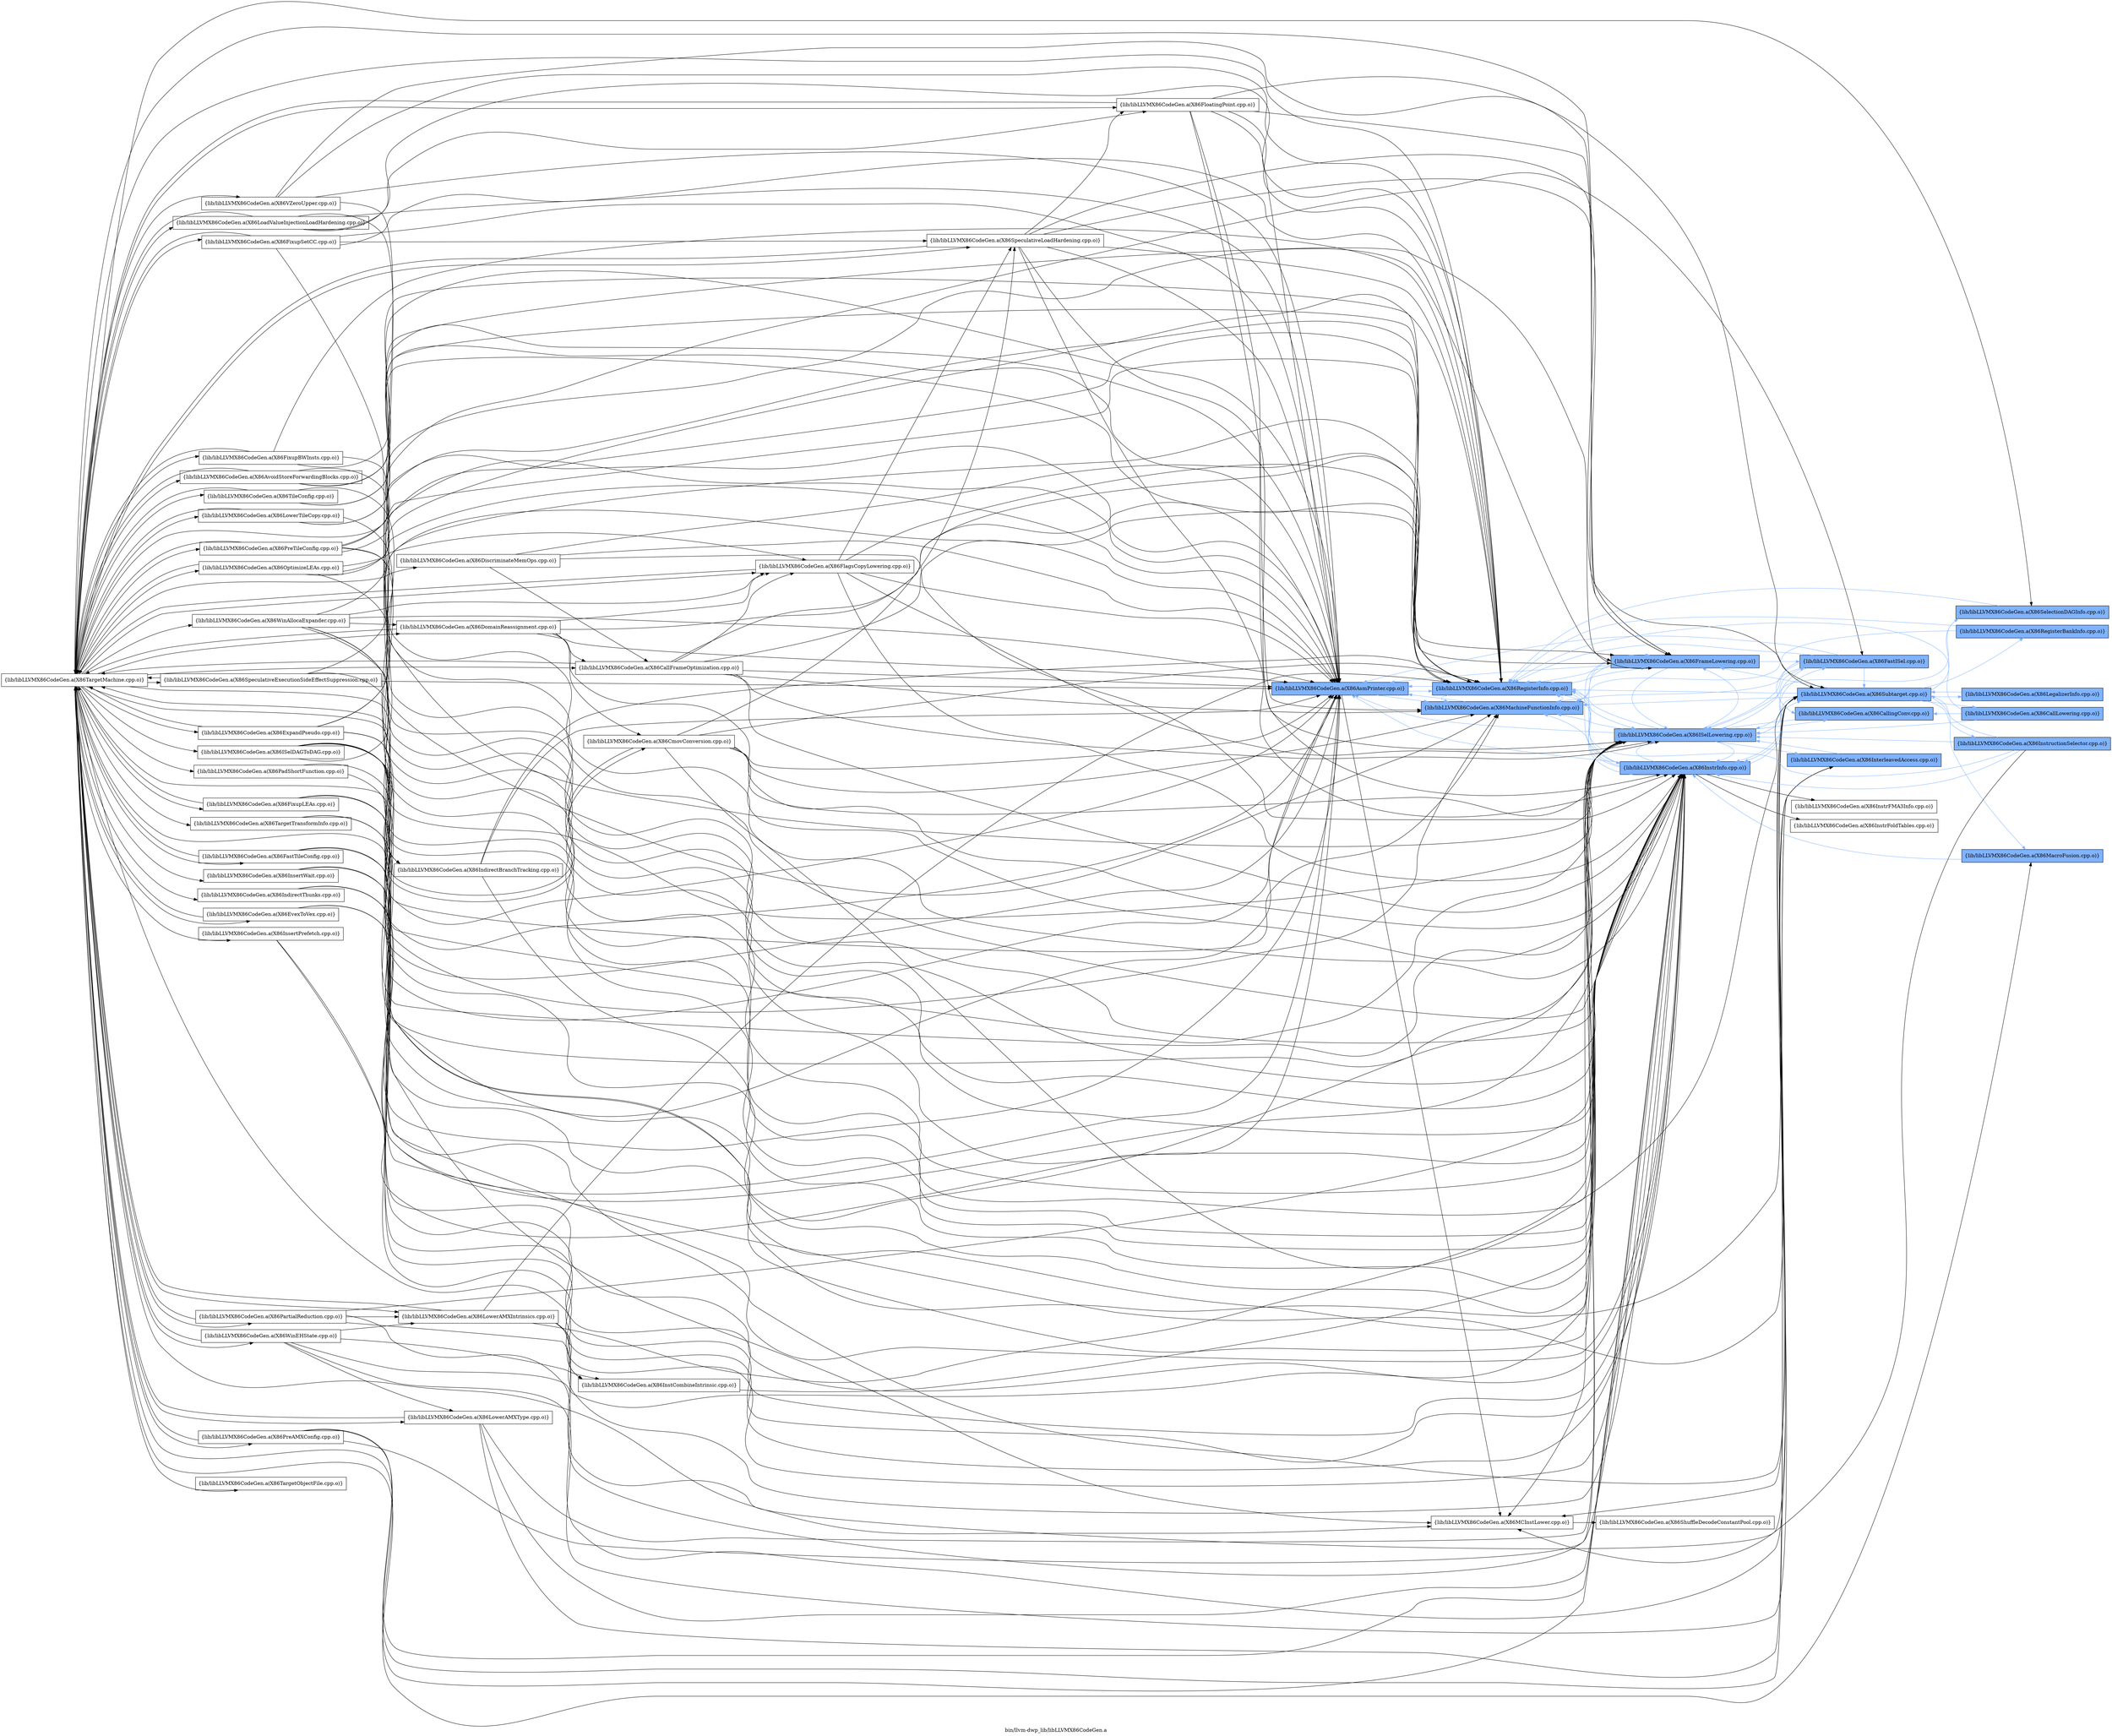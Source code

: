 digraph "bin/llvm-dwp_lib/libLLVMX86CodeGen.a" {
	label="bin/llvm-dwp_lib/libLLVMX86CodeGen.a";
	rankdir=LR;
	{ rank=same; Node0x55e793d1afa8;  }
	{ rank=same; Node0x55e793d1bc28; Node0x55e793d19f68; Node0x55e793d19798;  }
	{ rank=same; Node0x55e793d1a878; Node0x55e793d17088; Node0x55e793d17fd8; Node0x55e793d19018;  }
	{ rank=same; Node0x55e793d17808; Node0x55e793d19928; Node0x55e793d1a5a8; Node0x55e793d1b318; Node0x55e793d18438; Node0x55e793d192e8;  }

	Node0x55e793d1afa8 [shape=record,shape=box,group=1,style=filled,fillcolor="0.600000 0.5 1",label="{lib/libLLVMX86CodeGen.a(X86AsmPrinter.cpp.o)}"];
	Node0x55e793d1afa8 -> Node0x55e793d1bc28;
	Node0x55e793d1afa8 -> Node0x55e793d19f68[color="0.600000 0.5 1"];
	Node0x55e793d1afa8 -> Node0x55e793d19798[color="0.600000 0.5 1"];
	Node0x55e793d110e8 [shape=record,shape=box,group=0,label="{lib/libLLVMX86CodeGen.a(X86TargetMachine.cpp.o)}"];
	Node0x55e793d110e8 -> Node0x55e793d1afa8;
	Node0x55e793d110e8 -> Node0x55e793d1bc28;
	Node0x55e793d110e8 -> Node0x55e793d19798;
	Node0x55e793d110e8 -> Node0x55e793d0da38;
	Node0x55e793d110e8 -> Node0x55e793d0e118;
	Node0x55e793d110e8 -> Node0x55e793d0d678;
	Node0x55e793d110e8 -> Node0x55e793d0c958;
	Node0x55e793d110e8 -> Node0x55e793d0bd78;
	Node0x55e793d110e8 -> Node0x55e793d0c548;
	Node0x55e793d110e8 -> Node0x55e793d103c8;
	Node0x55e793d110e8 -> Node0x55e793d0fc48;
	Node0x55e793d110e8 -> Node0x55e793d0fdd8;
	Node0x55e793d110e8 -> Node0x55e793d0f6f8;
	Node0x55e793d110e8 -> Node0x55e793d0e398;
	Node0x55e793d110e8 -> Node0x55e793d17088;
	Node0x55e793d110e8 -> Node0x55e793d17fd8;
	Node0x55e793d110e8 -> Node0x55e793d19018;
	Node0x55e793d110e8 -> Node0x55e793d1b318;
	Node0x55e793d110e8 -> Node0x55e793d1b778;
	Node0x55e793d110e8 -> Node0x55e793d11d68;
	Node0x55e793d110e8 -> Node0x55e793d12da8;
	Node0x55e793d110e8 -> Node0x55e793d12128;
	Node0x55e793d110e8 -> Node0x55e793d128f8;
	Node0x55e793d110e8 -> Node0x55e793d16048;
	Node0x55e793d110e8 -> Node0x55e793d17ad8;
	Node0x55e793d110e8 -> Node0x55e793d178f8;
	Node0x55e793d110e8 -> Node0x55e793d14298;
	Node0x55e793d110e8 -> Node0x55e793d14248;
	Node0x55e793d110e8 -> Node0x55e793d135c8;
	Node0x55e793d110e8 -> Node0x55e793d15b48;
	Node0x55e793d110e8 -> Node0x55e793d14ec8;
	Node0x55e793d110e8 -> Node0x55e793d14798;
	Node0x55e793d110e8 -> Node0x55e793d1bc78;
	Node0x55e793d110e8 -> Node0x55e793d1b4a8;
	Node0x55e793d110e8 -> Node0x55e793d10b48;
	Node0x55e793d110e8 -> Node0x55e793d10378;
	Node0x55e793d110e8 -> Node0x55e793d0fa18;
	Node0x55e793d110e8 -> Node0x55e793d11c78;
	Node0x55e793d110e8 -> Node0x55e793d11458;
	Node0x55e793d110e8 -> Node0x55e793d10d78;
	Node0x55e793d110e8 -> Node0x55e793d12ee8;
	Node0x55e793d110e8 -> Node0x55e793d12768;
	Node0x55e793d110e8 -> Node0x55e793d12038;
	Node0x55e793d110e8 -> Node0x55e793d14dd8;
	Node0x55e793d110e8 -> Node0x55e793d154b8;
	Node0x55e793d1bc28 [shape=record,shape=box,group=0,label="{lib/libLLVMX86CodeGen.a(X86MCInstLower.cpp.o)}"];
	Node0x55e793d1bc28 -> Node0x55e793d1a878;
	Node0x55e793d19f68 [shape=record,shape=box,group=1,style=filled,fillcolor="0.600000 0.5 1",label="{lib/libLLVMX86CodeGen.a(X86MachineFunctionInfo.cpp.o)}"];
	Node0x55e793d19f68 -> Node0x55e793d1afa8[color="0.600000 0.5 1"];
	Node0x55e793d19f68 -> Node0x55e793d19798[color="0.600000 0.5 1"];
	Node0x55e793d19798 [shape=record,shape=box,group=1,style=filled,fillcolor="0.600000 0.5 1",label="{lib/libLLVMX86CodeGen.a(X86RegisterInfo.cpp.o)}"];
	Node0x55e793d19798 -> Node0x55e793d1afa8[color="0.600000 0.5 1"];
	Node0x55e793d19798 -> Node0x55e793d19f68[color="0.600000 0.5 1"];
	Node0x55e793d19798 -> Node0x55e793d17088[color="0.600000 0.5 1"];
	Node0x55e793d19798 -> Node0x55e793d17fd8[color="0.600000 0.5 1"];
	Node0x55e793d19798 -> Node0x55e793d19018[color="0.600000 0.5 1"];
	Node0x55e793d1a878 [shape=record,shape=box,group=0,label="{lib/libLLVMX86CodeGen.a(X86ShuffleDecodeConstantPool.cpp.o)}"];
	Node0x55e793d17088 [shape=record,shape=box,group=1,style=filled,fillcolor="0.600000 0.5 1",label="{lib/libLLVMX86CodeGen.a(X86ISelLowering.cpp.o)}"];
	Node0x55e793d17088 -> Node0x55e793d1afa8[color="0.600000 0.5 1"];
	Node0x55e793d17088 -> Node0x55e793d1bc28;
	Node0x55e793d17088 -> Node0x55e793d19f68[color="0.600000 0.5 1"];
	Node0x55e793d17088 -> Node0x55e793d19798[color="0.600000 0.5 1"];
	Node0x55e793d17088 -> Node0x55e793d17808[color="0.600000 0.5 1"];
	Node0x55e793d17088 -> Node0x55e793d17fd8[color="0.600000 0.5 1"];
	Node0x55e793d17088 -> Node0x55e793d19018[color="0.600000 0.5 1"];
	Node0x55e793d17088 -> Node0x55e793d19928[color="0.600000 0.5 1"];
	Node0x55e793d17088 -> Node0x55e793d1a5a8[color="0.600000 0.5 1"];
	Node0x55e793d17088 -> Node0x55e793d1b318[color="0.600000 0.5 1"];
	Node0x55e793d17fd8 [shape=record,shape=box,group=1,style=filled,fillcolor="0.600000 0.5 1",label="{lib/libLLVMX86CodeGen.a(X86InstrInfo.cpp.o)}"];
	Node0x55e793d17fd8 -> Node0x55e793d1afa8[color="0.600000 0.5 1"];
	Node0x55e793d17fd8 -> Node0x55e793d19f68[color="0.600000 0.5 1"];
	Node0x55e793d17fd8 -> Node0x55e793d19798[color="0.600000 0.5 1"];
	Node0x55e793d17fd8 -> Node0x55e793d17088[color="0.600000 0.5 1"];
	Node0x55e793d17fd8 -> Node0x55e793d17808[color="0.600000 0.5 1"];
	Node0x55e793d17fd8 -> Node0x55e793d18438;
	Node0x55e793d17fd8 -> Node0x55e793d19018[color="0.600000 0.5 1"];
	Node0x55e793d17fd8 -> Node0x55e793d192e8;
	Node0x55e793d19018 [shape=record,shape=box,group=1,style=filled,fillcolor="0.600000 0.5 1",label="{lib/libLLVMX86CodeGen.a(X86FrameLowering.cpp.o)}"];
	Node0x55e793d19018 -> Node0x55e793d1afa8[color="0.600000 0.5 1"];
	Node0x55e793d19018 -> Node0x55e793d19f68[color="0.600000 0.5 1"];
	Node0x55e793d19018 -> Node0x55e793d19798[color="0.600000 0.5 1"];
	Node0x55e793d19018 -> Node0x55e793d17088[color="0.600000 0.5 1"];
	Node0x55e793d19018 -> Node0x55e793d17808[color="0.600000 0.5 1"];
	Node0x55e793d19018 -> Node0x55e793d17fd8[color="0.600000 0.5 1"];
	Node0x55e793d17808 [shape=record,shape=box,group=1,style=filled,fillcolor="0.600000 0.5 1",label="{lib/libLLVMX86CodeGen.a(X86FastISel.cpp.o)}"];
	Node0x55e793d17808 -> Node0x55e793d1afa8[color="0.600000 0.5 1"];
	Node0x55e793d17808 -> Node0x55e793d19f68[color="0.600000 0.5 1"];
	Node0x55e793d17808 -> Node0x55e793d19798[color="0.600000 0.5 1"];
	Node0x55e793d17808 -> Node0x55e793d17088[color="0.600000 0.5 1"];
	Node0x55e793d17808 -> Node0x55e793d17fd8[color="0.600000 0.5 1"];
	Node0x55e793d17808 -> Node0x55e793d19928[color="0.600000 0.5 1"];
	Node0x55e793d17808 -> Node0x55e793d1b318[color="0.600000 0.5 1"];
	Node0x55e793d19928 [shape=record,shape=box,group=1,style=filled,fillcolor="0.600000 0.5 1",label="{lib/libLLVMX86CodeGen.a(X86CallingConv.cpp.o)}"];
	Node0x55e793d19928 -> Node0x55e793d17088[color="0.600000 0.5 1"];
	Node0x55e793d1a5a8 [shape=record,shape=box,group=1,style=filled,fillcolor="0.600000 0.5 1",label="{lib/libLLVMX86CodeGen.a(X86InterleavedAccess.cpp.o)}"];
	Node0x55e793d1a5a8 -> Node0x55e793d17088[color="0.600000 0.5 1"];
	Node0x55e793d1b318 [shape=record,shape=box,group=1,style=filled,fillcolor="0.600000 0.5 1",label="{lib/libLLVMX86CodeGen.a(X86Subtarget.cpp.o)}"];
	Node0x55e793d1b318 -> Node0x55e793d1bc28;
	Node0x55e793d1b318 -> Node0x55e793d19f68[color="0.600000 0.5 1"];
	Node0x55e793d1b318 -> Node0x55e793d19798[color="0.600000 0.5 1"];
	Node0x55e793d1b318 -> Node0x55e793d17088[color="0.600000 0.5 1"];
	Node0x55e793d1b318 -> Node0x55e793d17fd8[color="0.600000 0.5 1"];
	Node0x55e793d1b318 -> Node0x55e793d19018[color="0.600000 0.5 1"];
	Node0x55e793d1b318 -> Node0x55e793d1b778[color="0.600000 0.5 1"];
	Node0x55e793d1b318 -> Node0x55e793d10288[color="0.600000 0.5 1"];
	Node0x55e793d1b318 -> Node0x55e793d10a08[color="0.600000 0.5 1"];
	Node0x55e793d1b318 -> Node0x55e793d0fb58[color="0.600000 0.5 1"];
	Node0x55e793d1b318 -> Node0x55e793d11638[color="0.600000 0.5 1"];
	Node0x55e793d1b318 -> Node0x55e793d11d68[color="0.600000 0.5 1"];
	Node0x55e793d18438 [shape=record,shape=box,group=0,label="{lib/libLLVMX86CodeGen.a(X86InstrFoldTables.cpp.o)}"];
	Node0x55e793d192e8 [shape=record,shape=box,group=0,label="{lib/libLLVMX86CodeGen.a(X86InstrFMA3Info.cpp.o)}"];
	Node0x55e793d1b778 [shape=record,shape=box,group=1,style=filled,fillcolor="0.600000 0.5 1",label="{lib/libLLVMX86CodeGen.a(X86SelectionDAGInfo.cpp.o)}"];
	Node0x55e793d1b778 -> Node0x55e793d19798[color="0.600000 0.5 1"];
	Node0x55e793d1b778 -> Node0x55e793d17088[color="0.600000 0.5 1"];
	Node0x55e793d10288 [shape=record,shape=box,group=1,style=filled,fillcolor="0.600000 0.5 1",label="{lib/libLLVMX86CodeGen.a(X86CallLowering.cpp.o)}"];
	Node0x55e793d10288 -> Node0x55e793d19798[color="0.600000 0.5 1"];
	Node0x55e793d10288 -> Node0x55e793d17088[color="0.600000 0.5 1"];
	Node0x55e793d10288 -> Node0x55e793d19928[color="0.600000 0.5 1"];
	Node0x55e793d10a08 [shape=record,shape=box,group=1,style=filled,fillcolor="0.600000 0.5 1",label="{lib/libLLVMX86CodeGen.a(X86LegalizerInfo.cpp.o)}"];
	Node0x55e793d10a08 -> Node0x55e793d1b318[color="0.600000 0.5 1"];
	Node0x55e793d0fb58 [shape=record,shape=box,group=1,style=filled,fillcolor="0.600000 0.5 1",label="{lib/libLLVMX86CodeGen.a(X86RegisterBankInfo.cpp.o)}"];
	Node0x55e793d0fb58 -> Node0x55e793d19f68[color="0.600000 0.5 1"];
	Node0x55e793d0fb58 -> Node0x55e793d19798[color="0.600000 0.5 1"];
	Node0x55e793d11638 [shape=record,shape=box,group=1,style=filled,fillcolor="0.600000 0.5 1",label="{lib/libLLVMX86CodeGen.a(X86InstructionSelector.cpp.o)}"];
	Node0x55e793d11638 -> Node0x55e793d1bc28;
	Node0x55e793d11638 -> Node0x55e793d19798[color="0.600000 0.5 1"];
	Node0x55e793d11638 -> Node0x55e793d17088[color="0.600000 0.5 1"];
	Node0x55e793d11638 -> Node0x55e793d17fd8[color="0.600000 0.5 1"];
	Node0x55e793d11638 -> Node0x55e793d1b318[color="0.600000 0.5 1"];
	Node0x55e793d11d68 [shape=record,shape=box,group=1,style=filled,fillcolor="0.600000 0.5 1",label="{lib/libLLVMX86CodeGen.a(X86MacroFusion.cpp.o)}"];
	Node0x55e793d11d68 -> Node0x55e793d17fd8[color="0.600000 0.5 1"];
	Node0x55e793d0da38 [shape=record,shape=box,group=0,label="{lib/libLLVMX86CodeGen.a(X86ExpandPseudo.cpp.o)}"];
	Node0x55e793d0da38 -> Node0x55e793d1afa8;
	Node0x55e793d0da38 -> Node0x55e793d19f68;
	Node0x55e793d0da38 -> Node0x55e793d17088;
	Node0x55e793d0da38 -> Node0x55e793d17fd8;
	Node0x55e793d0da38 -> Node0x55e793d19018;
	Node0x55e793d0da38 -> Node0x55e793d110e8;
	Node0x55e793d0e118 [shape=record,shape=box,group=0,label="{lib/libLLVMX86CodeGen.a(X86LowerTileCopy.cpp.o)}"];
	Node0x55e793d0e118 -> Node0x55e793d1afa8;
	Node0x55e793d0e118 -> Node0x55e793d19798;
	Node0x55e793d0e118 -> Node0x55e793d17fd8;
	Node0x55e793d0e118 -> Node0x55e793d110e8;
	Node0x55e793d0d678 [shape=record,shape=box,group=0,label="{lib/libLLVMX86CodeGen.a(X86FloatingPoint.cpp.o)}"];
	Node0x55e793d0d678 -> Node0x55e793d1afa8;
	Node0x55e793d0d678 -> Node0x55e793d19f68;
	Node0x55e793d0d678 -> Node0x55e793d19798;
	Node0x55e793d0d678 -> Node0x55e793d17fd8;
	Node0x55e793d0d678 -> Node0x55e793d19018;
	Node0x55e793d0d678 -> Node0x55e793d1b318;
	Node0x55e793d0d678 -> Node0x55e793d110e8;
	Node0x55e793d0c958 [shape=record,shape=box,group=0,label="{lib/libLLVMX86CodeGen.a(X86LoadValueInjectionLoadHardening.cpp.o)}"];
	Node0x55e793d0c958 -> Node0x55e793d1afa8;
	Node0x55e793d0c958 -> Node0x55e793d19798;
	Node0x55e793d0c958 -> Node0x55e793d0d678;
	Node0x55e793d0c958 -> Node0x55e793d17fd8;
	Node0x55e793d0c958 -> Node0x55e793d110e8;
	Node0x55e793d0bd78 [shape=record,shape=box,group=0,label="{lib/libLLVMX86CodeGen.a(X86FastTileConfig.cpp.o)}"];
	Node0x55e793d0bd78 -> Node0x55e793d1afa8;
	Node0x55e793d0bd78 -> Node0x55e793d17fd8;
	Node0x55e793d0bd78 -> Node0x55e793d110e8;
	Node0x55e793d0c548 [shape=record,shape=box,group=0,label="{lib/libLLVMX86CodeGen.a(X86TileConfig.cpp.o)}"];
	Node0x55e793d0c548 -> Node0x55e793d1afa8;
	Node0x55e793d0c548 -> Node0x55e793d17fd8;
	Node0x55e793d0c548 -> Node0x55e793d19018;
	Node0x55e793d0c548 -> Node0x55e793d110e8;
	Node0x55e793d103c8 [shape=record,shape=box,group=0,label="{lib/libLLVMX86CodeGen.a(X86SpeculativeLoadHardening.cpp.o)}"];
	Node0x55e793d103c8 -> Node0x55e793d1afa8;
	Node0x55e793d103c8 -> Node0x55e793d19798;
	Node0x55e793d103c8 -> Node0x55e793d0d678;
	Node0x55e793d103c8 -> Node0x55e793d17088;
	Node0x55e793d103c8 -> Node0x55e793d17fd8;
	Node0x55e793d103c8 -> Node0x55e793d19018;
	Node0x55e793d103c8 -> Node0x55e793d1b318;
	Node0x55e793d103c8 -> Node0x55e793d110e8;
	Node0x55e793d0fc48 [shape=record,shape=box,group=0,label="{lib/libLLVMX86CodeGen.a(X86FlagsCopyLowering.cpp.o)}"];
	Node0x55e793d0fc48 -> Node0x55e793d1afa8;
	Node0x55e793d0fc48 -> Node0x55e793d19798;
	Node0x55e793d0fc48 -> Node0x55e793d103c8;
	Node0x55e793d0fc48 -> Node0x55e793d17088;
	Node0x55e793d0fc48 -> Node0x55e793d17fd8;
	Node0x55e793d0fc48 -> Node0x55e793d110e8;
	Node0x55e793d0fdd8 [shape=record,shape=box,group=0,label="{lib/libLLVMX86CodeGen.a(X86FixupSetCC.cpp.o)}"];
	Node0x55e793d0fdd8 -> Node0x55e793d1afa8;
	Node0x55e793d0fdd8 -> Node0x55e793d19798;
	Node0x55e793d0fdd8 -> Node0x55e793d103c8;
	Node0x55e793d0fdd8 -> Node0x55e793d17fd8;
	Node0x55e793d0fdd8 -> Node0x55e793d110e8;
	Node0x55e793d0f6f8 [shape=record,shape=box,group=0,label="{lib/libLLVMX86CodeGen.a(X86OptimizeLEAs.cpp.o)}"];
	Node0x55e793d0f6f8 -> Node0x55e793d1afa8;
	Node0x55e793d0f6f8 -> Node0x55e793d19798;
	Node0x55e793d0f6f8 -> Node0x55e793d0fc48;
	Node0x55e793d0f6f8 -> Node0x55e793d17fd8;
	Node0x55e793d0f6f8 -> Node0x55e793d110e8;
	Node0x55e793d0e398 [shape=record,shape=box,group=0,label="{lib/libLLVMX86CodeGen.a(X86CallFrameOptimization.cpp.o)}"];
	Node0x55e793d0e398 -> Node0x55e793d1afa8;
	Node0x55e793d0e398 -> Node0x55e793d19f68;
	Node0x55e793d0e398 -> Node0x55e793d19798;
	Node0x55e793d0e398 -> Node0x55e793d0fc48;
	Node0x55e793d0e398 -> Node0x55e793d17088;
	Node0x55e793d0e398 -> Node0x55e793d17fd8;
	Node0x55e793d0e398 -> Node0x55e793d19018;
	Node0x55e793d0e398 -> Node0x55e793d110e8;
	Node0x55e793d12da8 [shape=record,shape=box,group=0,label="{lib/libLLVMX86CodeGen.a(X86InstCombineIntrinsic.cpp.o)}"];
	Node0x55e793d12da8 -> Node0x55e793d17088;
	Node0x55e793d12128 [shape=record,shape=box,group=0,label="{lib/libLLVMX86CodeGen.a(X86SpeculativeExecutionSideEffectSuppression.cpp.o)}"];
	Node0x55e793d12128 -> Node0x55e793d1afa8;
	Node0x55e793d12128 -> Node0x55e793d19798;
	Node0x55e793d12128 -> Node0x55e793d17fd8;
	Node0x55e793d12128 -> Node0x55e793d110e8;
	Node0x55e793d128f8 [shape=record,shape=box,group=0,label="{lib/libLLVMX86CodeGen.a(X86IndirectThunks.cpp.o)}"];
	Node0x55e793d128f8 -> Node0x55e793d1afa8;
	Node0x55e793d128f8 -> Node0x55e793d17088;
	Node0x55e793d128f8 -> Node0x55e793d17fd8;
	Node0x55e793d16048 [shape=record,shape=box,group=0,label="{lib/libLLVMX86CodeGen.a(X86AvoidStoreForwardingBlocks.cpp.o)}"];
	Node0x55e793d16048 -> Node0x55e793d1afa8;
	Node0x55e793d16048 -> Node0x55e793d19798;
	Node0x55e793d16048 -> Node0x55e793d17fd8;
	Node0x55e793d16048 -> Node0x55e793d110e8;
	Node0x55e793d17ad8 [shape=record,shape=box,group=0,label="{lib/libLLVMX86CodeGen.a(X86PreTileConfig.cpp.o)}"];
	Node0x55e793d17ad8 -> Node0x55e793d1afa8;
	Node0x55e793d17ad8 -> Node0x55e793d19798;
	Node0x55e793d17ad8 -> Node0x55e793d17088;
	Node0x55e793d17ad8 -> Node0x55e793d17808;
	Node0x55e793d17ad8 -> Node0x55e793d17fd8;
	Node0x55e793d17ad8 -> Node0x55e793d110e8;
	Node0x55e793d178f8 [shape=record,shape=box,group=0,label="{lib/libLLVMX86CodeGen.a(X86CmovConversion.cpp.o)}"];
	Node0x55e793d178f8 -> Node0x55e793d1afa8;
	Node0x55e793d178f8 -> Node0x55e793d19f68;
	Node0x55e793d178f8 -> Node0x55e793d19798;
	Node0x55e793d178f8 -> Node0x55e793d103c8;
	Node0x55e793d178f8 -> Node0x55e793d17088;
	Node0x55e793d178f8 -> Node0x55e793d17fd8;
	Node0x55e793d178f8 -> Node0x55e793d1b318;
	Node0x55e793d178f8 -> Node0x55e793d110e8;
	Node0x55e793d14298 [shape=record,shape=box,group=0,label="{lib/libLLVMX86CodeGen.a(X86ISelDAGToDAG.cpp.o)}"];
	Node0x55e793d14298 -> Node0x55e793d1afa8;
	Node0x55e793d14298 -> Node0x55e793d1bc28;
	Node0x55e793d14298 -> Node0x55e793d19f68;
	Node0x55e793d14298 -> Node0x55e793d19798;
	Node0x55e793d14298 -> Node0x55e793d17088;
	Node0x55e793d14298 -> Node0x55e793d17fd8;
	Node0x55e793d14298 -> Node0x55e793d1b318;
	Node0x55e793d14298 -> Node0x55e793d14248;
	Node0x55e793d14248 [shape=record,shape=box,group=0,label="{lib/libLLVMX86CodeGen.a(X86IndirectBranchTracking.cpp.o)}"];
	Node0x55e793d14248 -> Node0x55e793d1afa8;
	Node0x55e793d14248 -> Node0x55e793d19798;
	Node0x55e793d14248 -> Node0x55e793d17fd8;
	Node0x55e793d135c8 [shape=record,shape=box,group=0,label="{lib/libLLVMX86CodeGen.a(X86EvexToVex.cpp.o)}"];
	Node0x55e793d135c8 -> Node0x55e793d1afa8;
	Node0x55e793d135c8 -> Node0x55e793d17fd8;
	Node0x55e793d135c8 -> Node0x55e793d110e8;
	Node0x55e793d15b48 [shape=record,shape=box,group=0,label="{lib/libLLVMX86CodeGen.a(X86DiscriminateMemOps.cpp.o)}"];
	Node0x55e793d15b48 -> Node0x55e793d1afa8;
	Node0x55e793d15b48 -> Node0x55e793d19798;
	Node0x55e793d15b48 -> Node0x55e793d0e398;
	Node0x55e793d15b48 -> Node0x55e793d17fd8;
	Node0x55e793d14ec8 [shape=record,shape=box,group=0,label="{lib/libLLVMX86CodeGen.a(X86InsertPrefetch.cpp.o)}"];
	Node0x55e793d14ec8 -> Node0x55e793d1afa8;
	Node0x55e793d14ec8 -> Node0x55e793d17fd8;
	Node0x55e793d14798 [shape=record,shape=box,group=0,label="{lib/libLLVMX86CodeGen.a(X86FixupBWInsts.cpp.o)}"];
	Node0x55e793d14798 -> Node0x55e793d1afa8;
	Node0x55e793d14798 -> Node0x55e793d19798;
	Node0x55e793d14798 -> Node0x55e793d17fd8;
	Node0x55e793d14798 -> Node0x55e793d110e8;
	Node0x55e793d1bc78 [shape=record,shape=box,group=0,label="{lib/libLLVMX86CodeGen.a(X86PadShortFunction.cpp.o)}"];
	Node0x55e793d1bc78 -> Node0x55e793d1afa8;
	Node0x55e793d1bc78 -> Node0x55e793d17fd8;
	Node0x55e793d1b4a8 [shape=record,shape=box,group=0,label="{lib/libLLVMX86CodeGen.a(X86FixupLEAs.cpp.o)}"];
	Node0x55e793d1b4a8 -> Node0x55e793d1afa8;
	Node0x55e793d1b4a8 -> Node0x55e793d17fd8;
	Node0x55e793d1b4a8 -> Node0x55e793d110e8;
	Node0x55e793d10b48 [shape=record,shape=box,group=0,label="{lib/libLLVMX86CodeGen.a(X86LowerAMXIntrinsics.cpp.o)}"];
	Node0x55e793d10b48 -> Node0x55e793d19798;
	Node0x55e793d10b48 -> Node0x55e793d17088;
	Node0x55e793d10b48 -> Node0x55e793d17fd8;
	Node0x55e793d10b48 -> Node0x55e793d1a5a8;
	Node0x55e793d10b48 -> Node0x55e793d110e8;
	Node0x55e793d10b48 -> Node0x55e793d12da8;
	Node0x55e793d10378 [shape=record,shape=box,group=0,label="{lib/libLLVMX86CodeGen.a(X86LowerAMXType.cpp.o)}"];
	Node0x55e793d10378 -> Node0x55e793d17088;
	Node0x55e793d10378 -> Node0x55e793d17fd8;
	Node0x55e793d10378 -> Node0x55e793d1a5a8;
	Node0x55e793d10378 -> Node0x55e793d110e8;
	Node0x55e793d0fa18 [shape=record,shape=box,group=0,label="{lib/libLLVMX86CodeGen.a(X86PreAMXConfig.cpp.o)}"];
	Node0x55e793d0fa18 -> Node0x55e793d17088;
	Node0x55e793d0fa18 -> Node0x55e793d17fd8;
	Node0x55e793d0fa18 -> Node0x55e793d1a5a8;
	Node0x55e793d0fa18 -> Node0x55e793d110e8;
	Node0x55e793d11c78 [shape=record,shape=box,group=0,label="{lib/libLLVMX86CodeGen.a(X86DomainReassignment.cpp.o)}"];
	Node0x55e793d11c78 -> Node0x55e793d1afa8;
	Node0x55e793d11c78 -> Node0x55e793d19798;
	Node0x55e793d11c78 -> Node0x55e793d0fc48;
	Node0x55e793d11c78 -> Node0x55e793d0e398;
	Node0x55e793d11c78 -> Node0x55e793d17fd8;
	Node0x55e793d11c78 -> Node0x55e793d110e8;
	Node0x55e793d11c78 -> Node0x55e793d178f8;
	Node0x55e793d11458 [shape=record,shape=box,group=0,label="{lib/libLLVMX86CodeGen.a(X86PartialReduction.cpp.o)}"];
	Node0x55e793d11458 -> Node0x55e793d17088;
	Node0x55e793d11458 -> Node0x55e793d17fd8;
	Node0x55e793d11458 -> Node0x55e793d1a5a8;
	Node0x55e793d11458 -> Node0x55e793d110e8;
	Node0x55e793d11458 -> Node0x55e793d10b48;
	Node0x55e793d10d78 [shape=record,shape=box,group=0,label="{lib/libLLVMX86CodeGen.a(X86TargetObjectFile.cpp.o)}"];
	Node0x55e793d12ee8 [shape=record,shape=box,group=0,label="{lib/libLLVMX86CodeGen.a(X86TargetTransformInfo.cpp.o)}"];
	Node0x55e793d12ee8 -> Node0x55e793d17088;
	Node0x55e793d12ee8 -> Node0x55e793d1b318;
	Node0x55e793d12768 [shape=record,shape=box,group=0,label="{lib/libLLVMX86CodeGen.a(X86VZeroUpper.cpp.o)}"];
	Node0x55e793d12768 -> Node0x55e793d1afa8;
	Node0x55e793d12768 -> Node0x55e793d19798;
	Node0x55e793d12768 -> Node0x55e793d17fd8;
	Node0x55e793d12768 -> Node0x55e793d19018;
	Node0x55e793d12038 [shape=record,shape=box,group=0,label="{lib/libLLVMX86CodeGen.a(X86WinAllocaExpander.cpp.o)}"];
	Node0x55e793d12038 -> Node0x55e793d1afa8;
	Node0x55e793d12038 -> Node0x55e793d19f68;
	Node0x55e793d12038 -> Node0x55e793d0fc48;
	Node0x55e793d12038 -> Node0x55e793d17088;
	Node0x55e793d12038 -> Node0x55e793d17fd8;
	Node0x55e793d12038 -> Node0x55e793d19018;
	Node0x55e793d12038 -> Node0x55e793d11c78;
	Node0x55e793d14dd8 [shape=record,shape=box,group=0,label="{lib/libLLVMX86CodeGen.a(X86WinEHState.cpp.o)}"];
	Node0x55e793d14dd8 -> Node0x55e793d17088;
	Node0x55e793d14dd8 -> Node0x55e793d1a5a8;
	Node0x55e793d14dd8 -> Node0x55e793d110e8;
	Node0x55e793d14dd8 -> Node0x55e793d12da8;
	Node0x55e793d14dd8 -> Node0x55e793d10b48;
	Node0x55e793d14dd8 -> Node0x55e793d10378;
	Node0x55e793d154b8 [shape=record,shape=box,group=0,label="{lib/libLLVMX86CodeGen.a(X86InsertWait.cpp.o)}"];
	Node0x55e793d154b8 -> Node0x55e793d1afa8;
	Node0x55e793d154b8 -> Node0x55e793d17fd8;
}
